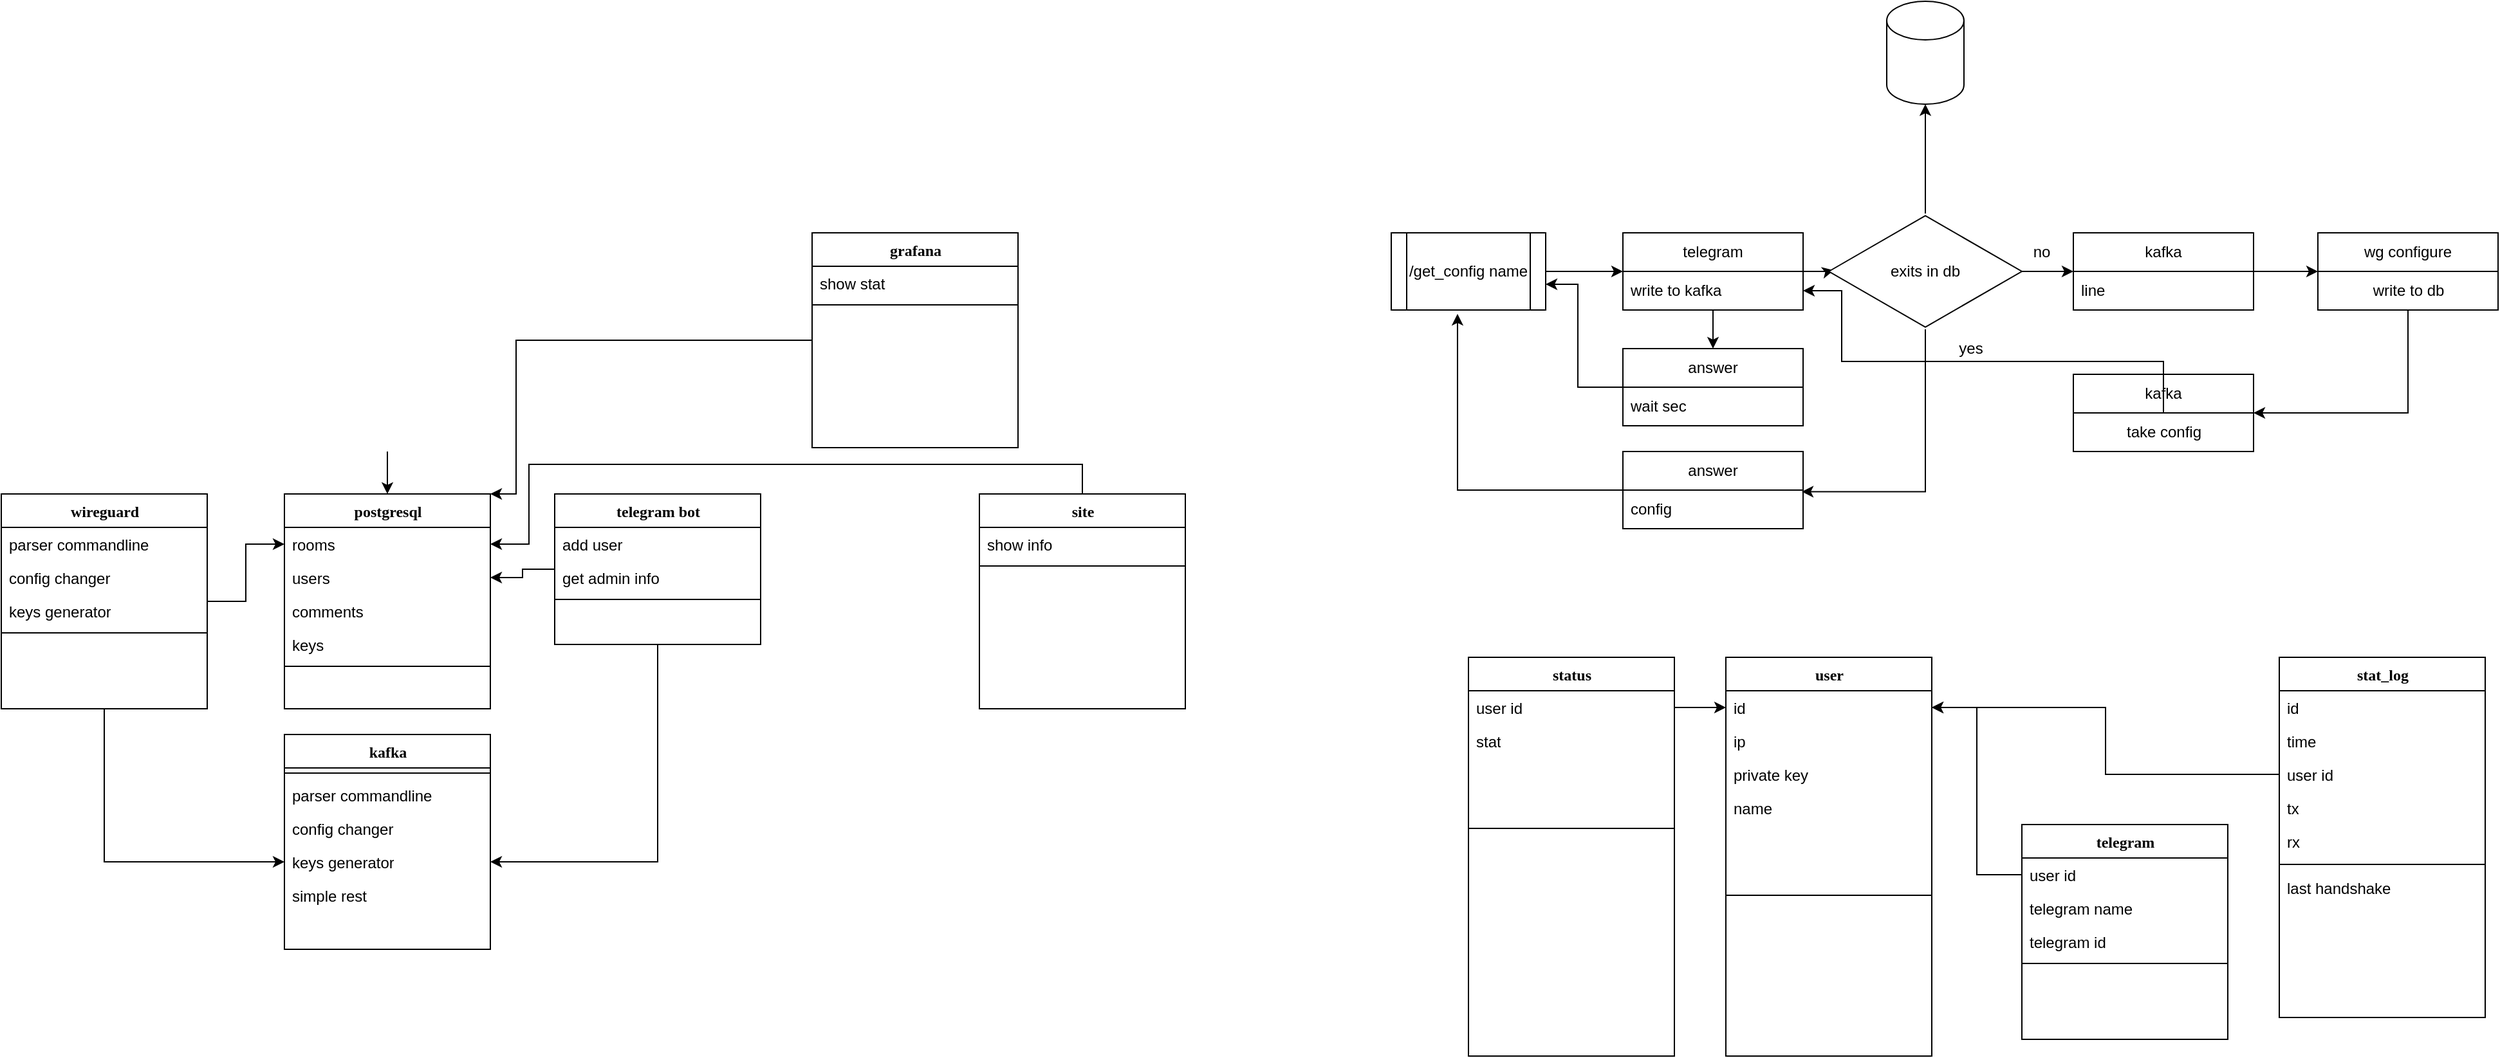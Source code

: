 <mxfile version="20.7.4" type="device"><diagram name="Page-1" id="9f46799a-70d6-7492-0946-bef42562c5a5"><mxGraphModel dx="1290" dy="1431" grid="1" gridSize="10" guides="1" tooltips="1" connect="1" arrows="1" fold="1" page="1" pageScale="1" pageWidth="1100" pageHeight="850" background="none" math="0" shadow="0"><root><mxCell id="0"/><mxCell id="1" parent="0"/><mxCell id="00mdiyHsuxxNSuBgv0GE-9" style="edgeStyle=orthogonalEdgeStyle;rounded=0;orthogonalLoop=1;jettySize=auto;html=1;" parent="1" source="78961159f06e98e8-17" target="78961159f06e98e8-44" edge="1"><mxGeometry relative="1" as="geometry"/></mxCell><mxCell id="00mdiyHsuxxNSuBgv0GE-17" style="edgeStyle=orthogonalEdgeStyle;rounded=0;orthogonalLoop=1;jettySize=auto;html=1;" parent="1" source="78961159f06e98e8-17" target="00mdiyHsuxxNSuBgv0GE-6" edge="1"><mxGeometry relative="1" as="geometry"/></mxCell><mxCell id="78961159f06e98e8-17" value="wireguard" style="swimlane;html=1;fontStyle=1;align=center;verticalAlign=top;childLayout=stackLayout;horizontal=1;startSize=26;horizontalStack=0;resizeParent=1;resizeLast=0;collapsible=1;marginBottom=0;swimlaneFillColor=#ffffff;rounded=0;shadow=0;comic=0;labelBackgroundColor=none;strokeWidth=1;fillColor=none;fontFamily=Verdana;fontSize=12" parent="1" vertex="1"><mxGeometry x="90" y="33" width="160" height="167" as="geometry"/></mxCell><mxCell id="78961159f06e98e8-21" value="parser commandline" style="text;html=1;strokeColor=none;fillColor=none;align=left;verticalAlign=top;spacingLeft=4;spacingRight=4;whiteSpace=wrap;overflow=hidden;rotatable=0;points=[[0,0.5],[1,0.5]];portConstraint=eastwest;" parent="78961159f06e98e8-17" vertex="1"><mxGeometry y="26" width="160" height="26" as="geometry"/></mxCell><mxCell id="78961159f06e98e8-23" value="config changer" style="text;html=1;strokeColor=none;fillColor=none;align=left;verticalAlign=top;spacingLeft=4;spacingRight=4;whiteSpace=wrap;overflow=hidden;rotatable=0;points=[[0,0.5],[1,0.5]];portConstraint=eastwest;" parent="78961159f06e98e8-17" vertex="1"><mxGeometry y="52" width="160" height="26" as="geometry"/></mxCell><mxCell id="78961159f06e98e8-25" value="keys generator" style="text;html=1;strokeColor=none;fillColor=none;align=left;verticalAlign=top;spacingLeft=4;spacingRight=4;whiteSpace=wrap;overflow=hidden;rotatable=0;points=[[0,0.5],[1,0.5]];portConstraint=eastwest;" parent="78961159f06e98e8-17" vertex="1"><mxGeometry y="78" width="160" height="26" as="geometry"/></mxCell><mxCell id="78961159f06e98e8-19" value="" style="line;html=1;strokeWidth=1;fillColor=none;align=left;verticalAlign=middle;spacingTop=-1;spacingLeft=3;spacingRight=3;rotatable=0;labelPosition=right;points=[];portConstraint=eastwest;" parent="78961159f06e98e8-17" vertex="1"><mxGeometry y="104" width="160" height="8" as="geometry"/></mxCell><mxCell id="00mdiyHsuxxNSuBgv0GE-15" style="edgeStyle=orthogonalEdgeStyle;rounded=0;orthogonalLoop=1;jettySize=auto;html=1;" parent="1" source="78961159f06e98e8-30" target="78961159f06e98e8-45" edge="1"><mxGeometry relative="1" as="geometry"/></mxCell><mxCell id="00mdiyHsuxxNSuBgv0GE-18" style="edgeStyle=orthogonalEdgeStyle;rounded=0;orthogonalLoop=1;jettySize=auto;html=1;exitX=0.5;exitY=1;exitDx=0;exitDy=0;entryX=1;entryY=0.5;entryDx=0;entryDy=0;" parent="1" source="78961159f06e98e8-30" target="00mdiyHsuxxNSuBgv0GE-6" edge="1"><mxGeometry relative="1" as="geometry"/></mxCell><mxCell id="78961159f06e98e8-30" value="telegram bot" style="swimlane;html=1;fontStyle=1;align=center;verticalAlign=top;childLayout=stackLayout;horizontal=1;startSize=26;horizontalStack=0;resizeParent=1;resizeLast=0;collapsible=1;marginBottom=0;swimlaneFillColor=#ffffff;rounded=0;shadow=0;comic=0;labelBackgroundColor=none;strokeWidth=1;fillColor=none;fontFamily=Verdana;fontSize=12" parent="1" vertex="1"><mxGeometry x="520" y="33" width="160" height="117" as="geometry"/></mxCell><mxCell id="78961159f06e98e8-31" value="add user" style="text;html=1;strokeColor=none;fillColor=none;align=left;verticalAlign=top;spacingLeft=4;spacingRight=4;whiteSpace=wrap;overflow=hidden;rotatable=0;points=[[0,0.5],[1,0.5]];portConstraint=eastwest;" parent="78961159f06e98e8-30" vertex="1"><mxGeometry y="26" width="160" height="26" as="geometry"/></mxCell><mxCell id="78961159f06e98e8-32" value="get admin info" style="text;html=1;strokeColor=none;fillColor=none;align=left;verticalAlign=top;spacingLeft=4;spacingRight=4;whiteSpace=wrap;overflow=hidden;rotatable=0;points=[[0,0.5],[1,0.5]];portConstraint=eastwest;" parent="78961159f06e98e8-30" vertex="1"><mxGeometry y="52" width="160" height="26" as="geometry"/></mxCell><mxCell id="78961159f06e98e8-38" value="" style="line;html=1;strokeWidth=1;fillColor=none;align=left;verticalAlign=middle;spacingTop=-1;spacingLeft=3;spacingRight=3;rotatable=0;labelPosition=right;points=[];portConstraint=eastwest;" parent="78961159f06e98e8-30" vertex="1"><mxGeometry y="78" width="160" height="8" as="geometry"/></mxCell><mxCell id="78961159f06e98e8-43" value="postgresql" style="swimlane;html=1;fontStyle=1;align=center;verticalAlign=top;childLayout=stackLayout;horizontal=1;startSize=26;horizontalStack=0;resizeParent=1;resizeLast=0;collapsible=1;marginBottom=0;swimlaneFillColor=#ffffff;rounded=0;shadow=0;comic=0;labelBackgroundColor=none;strokeWidth=1;fillColor=none;fontFamily=Verdana;fontSize=12" parent="1" vertex="1"><mxGeometry x="310" y="33" width="160" height="167" as="geometry"/></mxCell><mxCell id="78961159f06e98e8-44" value="rooms" style="text;html=1;strokeColor=none;fillColor=none;align=left;verticalAlign=top;spacingLeft=4;spacingRight=4;whiteSpace=wrap;overflow=hidden;rotatable=0;points=[[0,0.5],[1,0.5]];portConstraint=eastwest;" parent="78961159f06e98e8-43" vertex="1"><mxGeometry y="26" width="160" height="26" as="geometry"/></mxCell><mxCell id="78961159f06e98e8-45" value="users" style="text;html=1;strokeColor=none;fillColor=none;align=left;verticalAlign=top;spacingLeft=4;spacingRight=4;whiteSpace=wrap;overflow=hidden;rotatable=0;points=[[0,0.5],[1,0.5]];portConstraint=eastwest;" parent="78961159f06e98e8-43" vertex="1"><mxGeometry y="52" width="160" height="26" as="geometry"/></mxCell><mxCell id="78961159f06e98e8-49" value="comments" style="text;html=1;strokeColor=none;fillColor=none;align=left;verticalAlign=top;spacingLeft=4;spacingRight=4;whiteSpace=wrap;overflow=hidden;rotatable=0;points=[[0,0.5],[1,0.5]];portConstraint=eastwest;" parent="78961159f06e98e8-43" vertex="1"><mxGeometry y="78" width="160" height="26" as="geometry"/></mxCell><mxCell id="78961159f06e98e8-50" value="keys" style="text;html=1;strokeColor=none;fillColor=none;align=left;verticalAlign=top;spacingLeft=4;spacingRight=4;whiteSpace=wrap;overflow=hidden;rotatable=0;points=[[0,0.5],[1,0.5]];portConstraint=eastwest;" parent="78961159f06e98e8-43" vertex="1"><mxGeometry y="104" width="160" height="26" as="geometry"/></mxCell><mxCell id="78961159f06e98e8-51" value="" style="line;html=1;strokeWidth=1;fillColor=none;align=left;verticalAlign=middle;spacingTop=-1;spacingLeft=3;spacingRight=3;rotatable=0;labelPosition=right;points=[];portConstraint=eastwest;" parent="78961159f06e98e8-43" vertex="1"><mxGeometry y="130" width="160" height="8" as="geometry"/></mxCell><mxCell id="00mdiyHsuxxNSuBgv0GE-3" value="kafka" style="swimlane;html=1;fontStyle=1;align=center;verticalAlign=top;childLayout=stackLayout;horizontal=1;startSize=26;horizontalStack=0;resizeParent=1;resizeLast=0;collapsible=1;marginBottom=0;swimlaneFillColor=#ffffff;rounded=0;shadow=0;comic=0;labelBackgroundColor=none;strokeWidth=1;fillColor=none;fontFamily=Verdana;fontSize=12" parent="1" vertex="1"><mxGeometry x="310" y="220" width="160" height="167" as="geometry"/></mxCell><mxCell id="00mdiyHsuxxNSuBgv0GE-8" value="" style="line;html=1;strokeWidth=1;fillColor=none;align=left;verticalAlign=middle;spacingTop=-1;spacingLeft=3;spacingRight=3;rotatable=0;labelPosition=right;points=[];portConstraint=eastwest;" parent="00mdiyHsuxxNSuBgv0GE-3" vertex="1"><mxGeometry y="26" width="160" height="8" as="geometry"/></mxCell><mxCell id="00mdiyHsuxxNSuBgv0GE-4" value="parser commandline" style="text;html=1;strokeColor=none;fillColor=none;align=left;verticalAlign=top;spacingLeft=4;spacingRight=4;whiteSpace=wrap;overflow=hidden;rotatable=0;points=[[0,0.5],[1,0.5]];portConstraint=eastwest;" parent="00mdiyHsuxxNSuBgv0GE-3" vertex="1"><mxGeometry y="34" width="160" height="26" as="geometry"/></mxCell><mxCell id="00mdiyHsuxxNSuBgv0GE-5" value="config changer" style="text;html=1;strokeColor=none;fillColor=none;align=left;verticalAlign=top;spacingLeft=4;spacingRight=4;whiteSpace=wrap;overflow=hidden;rotatable=0;points=[[0,0.5],[1,0.5]];portConstraint=eastwest;" parent="00mdiyHsuxxNSuBgv0GE-3" vertex="1"><mxGeometry y="60" width="160" height="26" as="geometry"/></mxCell><mxCell id="00mdiyHsuxxNSuBgv0GE-6" value="keys generator" style="text;html=1;strokeColor=none;fillColor=none;align=left;verticalAlign=top;spacingLeft=4;spacingRight=4;whiteSpace=wrap;overflow=hidden;rotatable=0;points=[[0,0.5],[1,0.5]];portConstraint=eastwest;" parent="00mdiyHsuxxNSuBgv0GE-3" vertex="1"><mxGeometry y="86" width="160" height="26" as="geometry"/></mxCell><mxCell id="00mdiyHsuxxNSuBgv0GE-7" value="simple rest" style="text;html=1;strokeColor=none;fillColor=none;align=left;verticalAlign=top;spacingLeft=4;spacingRight=4;whiteSpace=wrap;overflow=hidden;rotatable=0;points=[[0,0.5],[1,0.5]];portConstraint=eastwest;" parent="00mdiyHsuxxNSuBgv0GE-3" vertex="1"><mxGeometry y="112" width="160" height="26" as="geometry"/></mxCell><mxCell id="00mdiyHsuxxNSuBgv0GE-26" style="edgeStyle=orthogonalEdgeStyle;rounded=0;orthogonalLoop=1;jettySize=auto;html=1;exitX=0.5;exitY=1;exitDx=0;exitDy=0;entryX=0.5;entryY=0;entryDx=0;entryDy=0;" parent="1" target="78961159f06e98e8-43" edge="1"><mxGeometry relative="1" as="geometry"><mxPoint x="390" as="sourcePoint"/></mxGeometry></mxCell><mxCell id="00mdiyHsuxxNSuBgv0GE-41" style="edgeStyle=orthogonalEdgeStyle;rounded=0;orthogonalLoop=1;jettySize=auto;html=1;entryX=1;entryY=0.5;entryDx=0;entryDy=0;" parent="1" source="00mdiyHsuxxNSuBgv0GE-27" target="78961159f06e98e8-44" edge="1"><mxGeometry relative="1" as="geometry"><Array as="points"><mxPoint x="930" y="10"/><mxPoint x="500" y="10"/><mxPoint x="500" y="72"/></Array></mxGeometry></mxCell><mxCell id="00mdiyHsuxxNSuBgv0GE-27" value="site" style="swimlane;html=1;fontStyle=1;align=center;verticalAlign=top;childLayout=stackLayout;horizontal=1;startSize=26;horizontalStack=0;resizeParent=1;resizeLast=0;collapsible=1;marginBottom=0;swimlaneFillColor=#ffffff;rounded=0;shadow=0;comic=0;labelBackgroundColor=none;strokeWidth=1;fillColor=none;fontFamily=Verdana;fontSize=12" parent="1" vertex="1"><mxGeometry x="850" y="33" width="160" height="167" as="geometry"/></mxCell><mxCell id="00mdiyHsuxxNSuBgv0GE-29" value="show info&amp;nbsp;" style="text;html=1;strokeColor=none;fillColor=none;align=left;verticalAlign=top;spacingLeft=4;spacingRight=4;whiteSpace=wrap;overflow=hidden;rotatable=0;points=[[0,0.5],[1,0.5]];portConstraint=eastwest;" parent="00mdiyHsuxxNSuBgv0GE-27" vertex="1"><mxGeometry y="26" width="160" height="26" as="geometry"/></mxCell><mxCell id="00mdiyHsuxxNSuBgv0GE-32" value="" style="line;html=1;strokeWidth=1;fillColor=none;align=left;verticalAlign=middle;spacingTop=-1;spacingLeft=3;spacingRight=3;rotatable=0;labelPosition=right;points=[];portConstraint=eastwest;" parent="00mdiyHsuxxNSuBgv0GE-27" vertex="1"><mxGeometry y="52" width="160" height="8" as="geometry"/></mxCell><mxCell id="00mdiyHsuxxNSuBgv0GE-48" style="edgeStyle=orthogonalEdgeStyle;rounded=0;orthogonalLoop=1;jettySize=auto;html=1;entryX=1;entryY=0;entryDx=0;entryDy=0;" parent="1" source="00mdiyHsuxxNSuBgv0GE-42" target="78961159f06e98e8-43" edge="1"><mxGeometry relative="1" as="geometry"><Array as="points"><mxPoint x="490" y="-86"/><mxPoint x="490" y="33"/></Array></mxGeometry></mxCell><mxCell id="00mdiyHsuxxNSuBgv0GE-42" value="grafana" style="swimlane;html=1;fontStyle=1;align=center;verticalAlign=top;childLayout=stackLayout;horizontal=1;startSize=26;horizontalStack=0;resizeParent=1;resizeLast=0;collapsible=1;marginBottom=0;swimlaneFillColor=#ffffff;rounded=0;shadow=0;comic=0;labelBackgroundColor=none;strokeWidth=1;fillColor=none;fontFamily=Verdana;fontSize=12" parent="1" vertex="1"><mxGeometry x="720" y="-170" width="160" height="167" as="geometry"/></mxCell><mxCell id="00mdiyHsuxxNSuBgv0GE-44" value="show stat" style="text;html=1;strokeColor=none;fillColor=none;align=left;verticalAlign=top;spacingLeft=4;spacingRight=4;whiteSpace=wrap;overflow=hidden;rotatable=0;points=[[0,0.5],[1,0.5]];portConstraint=eastwest;" parent="00mdiyHsuxxNSuBgv0GE-42" vertex="1"><mxGeometry y="26" width="160" height="26" as="geometry"/></mxCell><mxCell id="00mdiyHsuxxNSuBgv0GE-47" value="" style="line;html=1;strokeWidth=1;fillColor=none;align=left;verticalAlign=middle;spacingTop=-1;spacingLeft=3;spacingRight=3;rotatable=0;labelPosition=right;points=[];portConstraint=eastwest;" parent="00mdiyHsuxxNSuBgv0GE-42" vertex="1"><mxGeometry y="52" width="160" height="8" as="geometry"/></mxCell><mxCell id="00mdiyHsuxxNSuBgv0GE-49" value="telegram" style="swimlane;html=1;fontStyle=1;align=center;verticalAlign=top;childLayout=stackLayout;horizontal=1;startSize=26;horizontalStack=0;resizeParent=1;resizeLast=0;collapsible=1;marginBottom=0;swimlaneFillColor=#ffffff;rounded=0;shadow=0;comic=0;labelBackgroundColor=none;strokeWidth=1;fillColor=none;fontFamily=Verdana;fontSize=12" parent="1" vertex="1"><mxGeometry x="1660" y="290" width="160" height="167" as="geometry"/></mxCell><mxCell id="00mdiyHsuxxNSuBgv0GE-50" value="user id" style="text;html=1;strokeColor=none;fillColor=none;align=left;verticalAlign=top;spacingLeft=4;spacingRight=4;whiteSpace=wrap;overflow=hidden;rotatable=0;points=[[0,0.5],[1,0.5]];portConstraint=eastwest;" parent="00mdiyHsuxxNSuBgv0GE-49" vertex="1"><mxGeometry y="26" width="160" height="26" as="geometry"/></mxCell><mxCell id="00mdiyHsuxxNSuBgv0GE-51" value="telegram name" style="text;html=1;strokeColor=none;fillColor=none;align=left;verticalAlign=top;spacingLeft=4;spacingRight=4;whiteSpace=wrap;overflow=hidden;rotatable=0;points=[[0,0.5],[1,0.5]];portConstraint=eastwest;" parent="00mdiyHsuxxNSuBgv0GE-49" vertex="1"><mxGeometry y="52" width="160" height="26" as="geometry"/></mxCell><mxCell id="00mdiyHsuxxNSuBgv0GE-53" value="telegram id" style="text;html=1;strokeColor=none;fillColor=none;align=left;verticalAlign=top;spacingLeft=4;spacingRight=4;whiteSpace=wrap;overflow=hidden;rotatable=0;points=[[0,0.5],[1,0.5]];portConstraint=eastwest;" parent="00mdiyHsuxxNSuBgv0GE-49" vertex="1"><mxGeometry y="78" width="160" height="26" as="geometry"/></mxCell><mxCell id="00mdiyHsuxxNSuBgv0GE-54" value="" style="line;html=1;strokeWidth=1;fillColor=none;align=left;verticalAlign=middle;spacingTop=-1;spacingLeft=3;spacingRight=3;rotatable=0;labelPosition=right;points=[];portConstraint=eastwest;" parent="00mdiyHsuxxNSuBgv0GE-49" vertex="1"><mxGeometry y="104" width="160" height="8" as="geometry"/></mxCell><mxCell id="00mdiyHsuxxNSuBgv0GE-55" value="stat_log" style="swimlane;html=1;fontStyle=1;align=center;verticalAlign=top;childLayout=stackLayout;horizontal=1;startSize=26;horizontalStack=0;resizeParent=1;resizeLast=0;collapsible=1;marginBottom=0;swimlaneFillColor=#ffffff;rounded=0;shadow=0;comic=0;labelBackgroundColor=none;strokeWidth=1;fillColor=none;fontFamily=Verdana;fontSize=12" parent="1" vertex="1"><mxGeometry x="1860" y="160" width="160" height="280" as="geometry"/></mxCell><mxCell id="00mdiyHsuxxNSuBgv0GE-94" value="id" style="text;html=1;strokeColor=none;fillColor=none;align=left;verticalAlign=top;spacingLeft=4;spacingRight=4;whiteSpace=wrap;overflow=hidden;rotatable=0;points=[[0,0.5],[1,0.5]];portConstraint=eastwest;" parent="00mdiyHsuxxNSuBgv0GE-55" vertex="1"><mxGeometry y="26" width="160" height="26" as="geometry"/></mxCell><mxCell id="00mdiyHsuxxNSuBgv0GE-56" value="time" style="text;html=1;strokeColor=none;fillColor=none;align=left;verticalAlign=top;spacingLeft=4;spacingRight=4;whiteSpace=wrap;overflow=hidden;rotatable=0;points=[[0,0.5],[1,0.5]];portConstraint=eastwest;" parent="00mdiyHsuxxNSuBgv0GE-55" vertex="1"><mxGeometry y="52" width="160" height="26" as="geometry"/></mxCell><mxCell id="00mdiyHsuxxNSuBgv0GE-57" value="user id" style="text;html=1;strokeColor=none;fillColor=none;align=left;verticalAlign=top;spacingLeft=4;spacingRight=4;whiteSpace=wrap;overflow=hidden;rotatable=0;points=[[0,0.5],[1,0.5]];portConstraint=eastwest;" parent="00mdiyHsuxxNSuBgv0GE-55" vertex="1"><mxGeometry y="78" width="160" height="26" as="geometry"/></mxCell><mxCell id="00mdiyHsuxxNSuBgv0GE-58" value="tx" style="text;html=1;strokeColor=none;fillColor=none;align=left;verticalAlign=top;spacingLeft=4;spacingRight=4;whiteSpace=wrap;overflow=hidden;rotatable=0;points=[[0,0.5],[1,0.5]];portConstraint=eastwest;" parent="00mdiyHsuxxNSuBgv0GE-55" vertex="1"><mxGeometry y="104" width="160" height="26" as="geometry"/></mxCell><mxCell id="00mdiyHsuxxNSuBgv0GE-59" value="rx" style="text;html=1;strokeColor=none;fillColor=none;align=left;verticalAlign=top;spacingLeft=4;spacingRight=4;whiteSpace=wrap;overflow=hidden;rotatable=0;points=[[0,0.5],[1,0.5]];portConstraint=eastwest;" parent="00mdiyHsuxxNSuBgv0GE-55" vertex="1"><mxGeometry y="130" width="160" height="26" as="geometry"/></mxCell><mxCell id="00mdiyHsuxxNSuBgv0GE-60" value="" style="line;html=1;strokeWidth=1;fillColor=none;align=left;verticalAlign=middle;spacingTop=-1;spacingLeft=3;spacingRight=3;rotatable=0;labelPosition=right;points=[];portConstraint=eastwest;" parent="00mdiyHsuxxNSuBgv0GE-55" vertex="1"><mxGeometry y="156" width="160" height="10" as="geometry"/></mxCell><mxCell id="00mdiyHsuxxNSuBgv0GE-95" value="last handshake" style="text;html=1;strokeColor=none;fillColor=none;align=left;verticalAlign=top;spacingLeft=4;spacingRight=4;whiteSpace=wrap;overflow=hidden;rotatable=0;points=[[0,0.5],[1,0.5]];portConstraint=eastwest;" parent="00mdiyHsuxxNSuBgv0GE-55" vertex="1"><mxGeometry y="166" width="160" height="26" as="geometry"/></mxCell><mxCell id="00mdiyHsuxxNSuBgv0GE-61" value="user" style="swimlane;html=1;fontStyle=1;align=center;verticalAlign=top;childLayout=stackLayout;horizontal=1;startSize=26;horizontalStack=0;resizeParent=1;resizeLast=0;collapsible=1;marginBottom=0;swimlaneFillColor=#ffffff;rounded=0;shadow=0;comic=0;labelBackgroundColor=none;strokeWidth=1;fillColor=none;fontFamily=Verdana;fontSize=12" parent="1" vertex="1"><mxGeometry x="1430" y="160" width="160" height="310" as="geometry"/></mxCell><mxCell id="00mdiyHsuxxNSuBgv0GE-62" value="id" style="text;html=1;strokeColor=none;fillColor=none;align=left;verticalAlign=top;spacingLeft=4;spacingRight=4;whiteSpace=wrap;overflow=hidden;rotatable=0;points=[[0,0.5],[1,0.5]];portConstraint=eastwest;" parent="00mdiyHsuxxNSuBgv0GE-61" vertex="1"><mxGeometry y="26" width="160" height="26" as="geometry"/></mxCell><mxCell id="00mdiyHsuxxNSuBgv0GE-63" value="ip" style="text;html=1;strokeColor=none;fillColor=none;align=left;verticalAlign=top;spacingLeft=4;spacingRight=4;whiteSpace=wrap;overflow=hidden;rotatable=0;points=[[0,0.5],[1,0.5]];portConstraint=eastwest;" parent="00mdiyHsuxxNSuBgv0GE-61" vertex="1"><mxGeometry y="52" width="160" height="26" as="geometry"/></mxCell><mxCell id="00mdiyHsuxxNSuBgv0GE-64" value="private key" style="text;html=1;strokeColor=none;fillColor=none;align=left;verticalAlign=top;spacingLeft=4;spacingRight=4;whiteSpace=wrap;overflow=hidden;rotatable=0;points=[[0,0.5],[1,0.5]];portConstraint=eastwest;" parent="00mdiyHsuxxNSuBgv0GE-61" vertex="1"><mxGeometry y="78" width="160" height="26" as="geometry"/></mxCell><mxCell id="00mdiyHsuxxNSuBgv0GE-77" value="name" style="text;html=1;strokeColor=none;fillColor=none;align=left;verticalAlign=top;spacingLeft=4;spacingRight=4;whiteSpace=wrap;overflow=hidden;rotatable=0;points=[[0,0.5],[1,0.5]];portConstraint=eastwest;" parent="00mdiyHsuxxNSuBgv0GE-61" vertex="1"><mxGeometry y="104" width="160" height="26" as="geometry"/></mxCell><mxCell id="00mdiyHsuxxNSuBgv0GE-66" value="" style="line;html=1;strokeWidth=1;fillColor=none;align=left;verticalAlign=middle;spacingTop=-1;spacingLeft=3;spacingRight=3;rotatable=0;labelPosition=right;points=[];portConstraint=eastwest;" parent="00mdiyHsuxxNSuBgv0GE-61" vertex="1"><mxGeometry y="130" width="160" height="110" as="geometry"/></mxCell><mxCell id="00mdiyHsuxxNSuBgv0GE-79" value="status" style="swimlane;html=1;fontStyle=1;align=center;verticalAlign=top;childLayout=stackLayout;horizontal=1;startSize=26;horizontalStack=0;resizeParent=1;resizeLast=0;collapsible=1;marginBottom=0;swimlaneFillColor=#ffffff;rounded=0;shadow=0;comic=0;labelBackgroundColor=none;strokeWidth=1;fillColor=none;fontFamily=Verdana;fontSize=12" parent="1" vertex="1"><mxGeometry x="1230" y="160" width="160" height="310" as="geometry"/></mxCell><mxCell id="00mdiyHsuxxNSuBgv0GE-80" value="user id" style="text;html=1;strokeColor=none;fillColor=none;align=left;verticalAlign=top;spacingLeft=4;spacingRight=4;whiteSpace=wrap;overflow=hidden;rotatable=0;points=[[0,0.5],[1,0.5]];portConstraint=eastwest;" parent="00mdiyHsuxxNSuBgv0GE-79" vertex="1"><mxGeometry y="26" width="160" height="26" as="geometry"/></mxCell><mxCell id="00mdiyHsuxxNSuBgv0GE-85" value="stat" style="text;html=1;strokeColor=none;fillColor=none;align=left;verticalAlign=top;spacingLeft=4;spacingRight=4;whiteSpace=wrap;overflow=hidden;rotatable=0;points=[[0,0.5],[1,0.5]];portConstraint=eastwest;" parent="00mdiyHsuxxNSuBgv0GE-79" vertex="1"><mxGeometry y="52" width="160" height="26" as="geometry"/></mxCell><mxCell id="00mdiyHsuxxNSuBgv0GE-84" value="" style="line;html=1;strokeWidth=1;fillColor=none;align=left;verticalAlign=middle;spacingTop=-1;spacingLeft=3;spacingRight=3;rotatable=0;labelPosition=right;points=[];portConstraint=eastwest;" parent="00mdiyHsuxxNSuBgv0GE-79" vertex="1"><mxGeometry y="78" width="160" height="110" as="geometry"/></mxCell><mxCell id="00mdiyHsuxxNSuBgv0GE-86" value="" style="edgeStyle=orthogonalEdgeStyle;rounded=0;orthogonalLoop=1;jettySize=auto;html=1;entryX=0;entryY=0.5;entryDx=0;entryDy=0;" parent="1" source="00mdiyHsuxxNSuBgv0GE-80" target="00mdiyHsuxxNSuBgv0GE-62" edge="1"><mxGeometry relative="1" as="geometry"/></mxCell><mxCell id="00mdiyHsuxxNSuBgv0GE-97" style="edgeStyle=orthogonalEdgeStyle;rounded=0;orthogonalLoop=1;jettySize=auto;html=1;exitX=0;exitY=0.5;exitDx=0;exitDy=0;entryX=1;entryY=0.5;entryDx=0;entryDy=0;" parent="1" source="00mdiyHsuxxNSuBgv0GE-57" target="00mdiyHsuxxNSuBgv0GE-62" edge="1"><mxGeometry relative="1" as="geometry"/></mxCell><mxCell id="00mdiyHsuxxNSuBgv0GE-98" style="edgeStyle=orthogonalEdgeStyle;rounded=0;orthogonalLoop=1;jettySize=auto;html=1;entryX=1;entryY=0.5;entryDx=0;entryDy=0;" parent="1" source="00mdiyHsuxxNSuBgv0GE-50" target="00mdiyHsuxxNSuBgv0GE-62" edge="1"><mxGeometry relative="1" as="geometry"/></mxCell><mxCell id="-ecxT5rSMF1L9PS7Wfo_-3" style="edgeStyle=orthogonalEdgeStyle;rounded=0;orthogonalLoop=1;jettySize=auto;html=1;exitX=1;exitY=0.5;exitDx=0;exitDy=0;" parent="1" source="-ecxT5rSMF1L9PS7Wfo_-1" edge="1"><mxGeometry relative="1" as="geometry"><mxPoint x="1350" y="-139.96" as="targetPoint"/></mxGeometry></mxCell><mxCell id="-ecxT5rSMF1L9PS7Wfo_-1" value="/get_config name" style="shape=process;whiteSpace=wrap;html=1;backgroundOutline=1;" parent="1" vertex="1"><mxGeometry x="1170" y="-170" width="120" height="60" as="geometry"/></mxCell><mxCell id="-ecxT5rSMF1L9PS7Wfo_-15" style="edgeStyle=orthogonalEdgeStyle;rounded=0;orthogonalLoop=1;jettySize=auto;html=1;" parent="1" source="-ecxT5rSMF1L9PS7Wfo_-4" target="-ecxT5rSMF1L9PS7Wfo_-13" edge="1"><mxGeometry relative="1" as="geometry"/></mxCell><mxCell id="-ecxT5rSMF1L9PS7Wfo_-22" style="edgeStyle=orthogonalEdgeStyle;rounded=0;orthogonalLoop=1;jettySize=auto;html=1;entryX=0.026;entryY=0.49;entryDx=0;entryDy=0;entryPerimeter=0;" parent="1" source="-ecxT5rSMF1L9PS7Wfo_-4" target="-ecxT5rSMF1L9PS7Wfo_-21" edge="1"><mxGeometry relative="1" as="geometry"/></mxCell><mxCell id="-ecxT5rSMF1L9PS7Wfo_-4" value="telegram" style="swimlane;fontStyle=0;childLayout=stackLayout;horizontal=1;startSize=30;horizontalStack=0;resizeParent=1;resizeParentMax=0;resizeLast=0;collapsible=1;marginBottom=0;whiteSpace=wrap;html=1;" parent="1" vertex="1"><mxGeometry x="1350" y="-170" width="140" height="60" as="geometry"/></mxCell><mxCell id="-ecxT5rSMF1L9PS7Wfo_-5" value="write to kafka" style="text;strokeColor=none;fillColor=none;align=left;verticalAlign=middle;spacingLeft=4;spacingRight=4;overflow=hidden;points=[[0,0.5],[1,0.5]];portConstraint=eastwest;rotatable=0;whiteSpace=wrap;html=1;" parent="-ecxT5rSMF1L9PS7Wfo_-4" vertex="1"><mxGeometry y="30" width="140" height="30" as="geometry"/></mxCell><mxCell id="-ecxT5rSMF1L9PS7Wfo_-19" style="edgeStyle=orthogonalEdgeStyle;rounded=0;orthogonalLoop=1;jettySize=auto;html=1;" parent="1" source="-ecxT5rSMF1L9PS7Wfo_-10" target="-ecxT5rSMF1L9PS7Wfo_-17" edge="1"><mxGeometry relative="1" as="geometry"/></mxCell><mxCell id="-ecxT5rSMF1L9PS7Wfo_-10" value="kafka" style="swimlane;fontStyle=0;childLayout=stackLayout;horizontal=1;startSize=30;horizontalStack=0;resizeParent=1;resizeParentMax=0;resizeLast=0;collapsible=1;marginBottom=0;whiteSpace=wrap;html=1;" parent="1" vertex="1"><mxGeometry x="1700" y="-170" width="140" height="60" as="geometry"/></mxCell><mxCell id="-ecxT5rSMF1L9PS7Wfo_-11" value="line" style="text;strokeColor=none;fillColor=none;align=left;verticalAlign=middle;spacingLeft=4;spacingRight=4;overflow=hidden;points=[[0,0.5],[1,0.5]];portConstraint=eastwest;rotatable=0;whiteSpace=wrap;html=1;" parent="-ecxT5rSMF1L9PS7Wfo_-10" vertex="1"><mxGeometry y="30" width="140" height="30" as="geometry"/></mxCell><mxCell id="-ecxT5rSMF1L9PS7Wfo_-13" value="answer" style="swimlane;fontStyle=0;childLayout=stackLayout;horizontal=1;startSize=30;horizontalStack=0;resizeParent=1;resizeParentMax=0;resizeLast=0;collapsible=1;marginBottom=0;whiteSpace=wrap;html=1;" parent="1" vertex="1"><mxGeometry x="1350" y="-80" width="140" height="60" as="geometry"/></mxCell><mxCell id="-ecxT5rSMF1L9PS7Wfo_-14" value="wait sec" style="text;strokeColor=none;fillColor=none;align=left;verticalAlign=middle;spacingLeft=4;spacingRight=4;overflow=hidden;points=[[0,0.5],[1,0.5]];portConstraint=eastwest;rotatable=0;whiteSpace=wrap;html=1;" parent="-ecxT5rSMF1L9PS7Wfo_-13" vertex="1"><mxGeometry y="30" width="140" height="30" as="geometry"/></mxCell><mxCell id="-ecxT5rSMF1L9PS7Wfo_-16" style="edgeStyle=orthogonalEdgeStyle;rounded=0;orthogonalLoop=1;jettySize=auto;html=1;" parent="1" source="-ecxT5rSMF1L9PS7Wfo_-14" edge="1"><mxGeometry relative="1" as="geometry"><mxPoint x="1290" y="-130" as="targetPoint"/><Array as="points"><mxPoint x="1315" y="-50"/><mxPoint x="1315" y="-130"/></Array></mxGeometry></mxCell><mxCell id="-ecxT5rSMF1L9PS7Wfo_-35" style="edgeStyle=orthogonalEdgeStyle;rounded=0;orthogonalLoop=1;jettySize=auto;html=1;" parent="1" source="-ecxT5rSMF1L9PS7Wfo_-17" target="-ecxT5rSMF1L9PS7Wfo_-33" edge="1"><mxGeometry relative="1" as="geometry"><Array as="points"><mxPoint x="1960" y="-30"/></Array></mxGeometry></mxCell><mxCell id="-ecxT5rSMF1L9PS7Wfo_-17" value="wg configure" style="swimlane;fontStyle=0;childLayout=stackLayout;horizontal=1;startSize=30;horizontalStack=0;resizeParent=1;resizeParentMax=0;resizeLast=0;collapsible=1;marginBottom=0;whiteSpace=wrap;html=1;" parent="1" vertex="1"><mxGeometry x="1890" y="-170" width="140" height="60" as="geometry"/></mxCell><mxCell id="-ecxT5rSMF1L9PS7Wfo_-32" value="write to db" style="text;html=1;align=center;verticalAlign=middle;resizable=0;points=[];autosize=1;strokeColor=none;fillColor=none;" parent="-ecxT5rSMF1L9PS7Wfo_-17" vertex="1"><mxGeometry y="30" width="140" height="30" as="geometry"/></mxCell><mxCell id="-ecxT5rSMF1L9PS7Wfo_-20" value="" style="shape=cylinder3;whiteSpace=wrap;html=1;boundedLbl=1;backgroundOutline=1;size=15;" parent="1" vertex="1"><mxGeometry x="1555" y="-350" width="60" height="80" as="geometry"/></mxCell><mxCell id="-ecxT5rSMF1L9PS7Wfo_-23" style="edgeStyle=orthogonalEdgeStyle;rounded=0;orthogonalLoop=1;jettySize=auto;html=1;entryX=0.5;entryY=1;entryDx=0;entryDy=0;entryPerimeter=0;" parent="1" source="-ecxT5rSMF1L9PS7Wfo_-21" target="-ecxT5rSMF1L9PS7Wfo_-20" edge="1"><mxGeometry relative="1" as="geometry"/></mxCell><mxCell id="-ecxT5rSMF1L9PS7Wfo_-24" style="edgeStyle=orthogonalEdgeStyle;rounded=0;orthogonalLoop=1;jettySize=auto;html=1;" parent="1" source="-ecxT5rSMF1L9PS7Wfo_-21" target="-ecxT5rSMF1L9PS7Wfo_-10" edge="1"><mxGeometry relative="1" as="geometry"/></mxCell><mxCell id="-ecxT5rSMF1L9PS7Wfo_-31" style="edgeStyle=orthogonalEdgeStyle;rounded=0;orthogonalLoop=1;jettySize=auto;html=1;entryX=0.993;entryY=0.041;entryDx=0;entryDy=0;entryPerimeter=0;" parent="1" source="-ecxT5rSMF1L9PS7Wfo_-21" target="-ecxT5rSMF1L9PS7Wfo_-29" edge="1"><mxGeometry relative="1" as="geometry"/></mxCell><mxCell id="-ecxT5rSMF1L9PS7Wfo_-21" value="exits in db" style="html=1;whiteSpace=wrap;aspect=fixed;shape=isoRectangle;" parent="1" vertex="1"><mxGeometry x="1510" y="-185" width="150" height="90" as="geometry"/></mxCell><mxCell id="-ecxT5rSMF1L9PS7Wfo_-25" value="no" style="text;html=1;align=center;verticalAlign=middle;resizable=0;points=[];autosize=1;strokeColor=none;fillColor=none;" parent="1" vertex="1"><mxGeometry x="1655" y="-170" width="40" height="30" as="geometry"/></mxCell><mxCell id="-ecxT5rSMF1L9PS7Wfo_-26" value="yes" style="text;html=1;align=center;verticalAlign=middle;resizable=0;points=[];autosize=1;strokeColor=none;fillColor=none;" parent="1" vertex="1"><mxGeometry x="1600" y="-95" width="40" height="30" as="geometry"/></mxCell><mxCell id="-ecxT5rSMF1L9PS7Wfo_-30" style="edgeStyle=orthogonalEdgeStyle;rounded=0;orthogonalLoop=1;jettySize=auto;html=1;entryX=0.429;entryY=1.05;entryDx=0;entryDy=0;entryPerimeter=0;" parent="1" source="-ecxT5rSMF1L9PS7Wfo_-28" target="-ecxT5rSMF1L9PS7Wfo_-1" edge="1"><mxGeometry relative="1" as="geometry"/></mxCell><mxCell id="-ecxT5rSMF1L9PS7Wfo_-28" value="answer" style="swimlane;fontStyle=0;childLayout=stackLayout;horizontal=1;startSize=30;horizontalStack=0;resizeParent=1;resizeParentMax=0;resizeLast=0;collapsible=1;marginBottom=0;whiteSpace=wrap;html=1;" parent="1" vertex="1"><mxGeometry x="1350" width="140" height="60" as="geometry"/></mxCell><mxCell id="-ecxT5rSMF1L9PS7Wfo_-29" value="config" style="text;strokeColor=none;fillColor=none;align=left;verticalAlign=middle;spacingLeft=4;spacingRight=4;overflow=hidden;points=[[0,0.5],[1,0.5]];portConstraint=eastwest;rotatable=0;whiteSpace=wrap;html=1;" parent="-ecxT5rSMF1L9PS7Wfo_-28" vertex="1"><mxGeometry y="30" width="140" height="30" as="geometry"/></mxCell><mxCell id="-ecxT5rSMF1L9PS7Wfo_-33" value="kafka" style="swimlane;fontStyle=0;childLayout=stackLayout;horizontal=1;startSize=30;horizontalStack=0;resizeParent=1;resizeParentMax=0;resizeLast=0;collapsible=1;marginBottom=0;whiteSpace=wrap;html=1;" parent="1" vertex="1"><mxGeometry x="1700" y="-60" width="140" height="60" as="geometry"/></mxCell><mxCell id="-ecxT5rSMF1L9PS7Wfo_-34" value="take config" style="text;html=1;align=center;verticalAlign=middle;resizable=0;points=[];autosize=1;strokeColor=none;fillColor=none;" parent="-ecxT5rSMF1L9PS7Wfo_-33" vertex="1"><mxGeometry y="30" width="140" height="30" as="geometry"/></mxCell><mxCell id="-ecxT5rSMF1L9PS7Wfo_-37" style="edgeStyle=orthogonalEdgeStyle;rounded=0;orthogonalLoop=1;jettySize=auto;html=1;entryX=1;entryY=0.5;entryDx=0;entryDy=0;" parent="1" source="-ecxT5rSMF1L9PS7Wfo_-34" target="-ecxT5rSMF1L9PS7Wfo_-5" edge="1"><mxGeometry relative="1" as="geometry"><Array as="points"><mxPoint x="1770" y="-70"/><mxPoint x="1520" y="-70"/><mxPoint x="1520" y="-125"/></Array></mxGeometry></mxCell></root></mxGraphModel></diagram></mxfile>